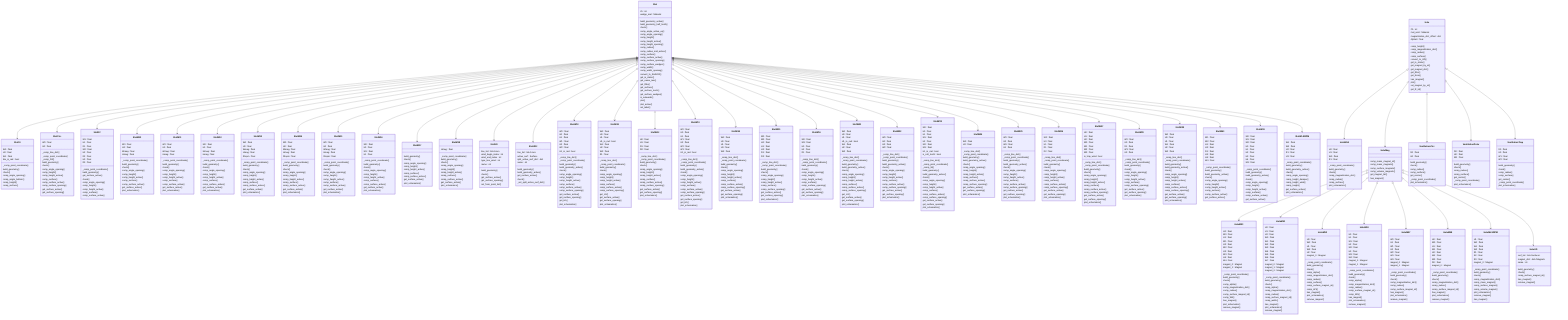 classDiagram
direction TB
class Hole{
	Zh : int
	mat_void : Material
	magnetization_dict_offset : dict
	Alpha0 : float
	comp_height()
	comp_magnetization_dict()
	comp_radius()
	comp_surface()
	convert_to_UD()
	get_is_stator()
	get_magnet_by_id()
	get_magnet_dict()
	get_Rbo()
	get_Rext()
	has_magnet()
	plot()
	set_magnet_by_id()
	get_R_id()
}
class HoleM50{
	H0 : float
	W0 : float
	H1 : float
	W1 : float
	H2 : float
	W2 : float
	H3 : float
	W3 : float
	H4 : float
	W4 : float
	magnet_0 : Magnet
	magnet_1 : Magnet
	_comp_point_coordinate()
	build_geometry()
	check()
	comp_alpha()
	comp_magnetization_dict()
	comp_radius()
	comp_surface_magnet_id()
	comp_W5()
	has_magnet()
	plot_schematics()
	remove_magnet()
}
class HoleM51{
	H0 : float
	H1 : float
	H2 : float
	W0 : float
	W1 : float
	W2 : float
	W3 : float
	W4 : float
	W5 : float
	W6 : float
	W7 : float
	magnet_0 : Magnet
	magnet_1 : Magnet
	magnet_2 : Magnet
	_comp_point_coordinate()
	build_geometry()
	check()
	comp_alpha()
	comp_magnetization_dict()
	comp_radius()
	comp_surface_magnet_id()
	comp_width()
	has_magnet()
	plot_schematics()
	remove_magnet()
}
class HoleM52{
	H0 : float
	W0 : float
	H1 : float
	W3 : float
	H2 : float
	magnet_0 : Magnet
	_comp_point_coordinate()
	build_geometry()
	check()
	comp_alpha()
	comp_magnetization_dict()
	comp_radius()
	comp_surface()
	comp_surface_magnet_id()
	comp_W1()
	has_magnet()
	plot_schematics()
	remove_magnet()
}
class HoleM53{
	H0 : float
	H1 : float
	W1 : float
	H2 : float
	W2 : float
	H3 : float
	W3 : float
	W4 : float
	magnet_0 : Magnet
	magnet_1 : Magnet
	_comp_point_coordinate()
	build_geometry()
	check()
	comp_alpha()
	comp_magnetization_dict()
	comp_radius()
	comp_surface_magnet_id()
	comp_W5()
	has_magnet()
	plot_schematics()
	remove_magnet()
}
class HoleM54{
	H0 : float
	H1 : float
	W0 : float
	R1 : float
	_comp_point_coordinate()
	build_geometry()
	check()
	comp_magnetization_dict()
	comp_radius()
	comp_surface()
	plot_schematics()
}
class HoleM57{
	W0 : float
	H1 : float
	W1 : float
	H2 : float
	W2 : float
	W3 : float
	W4 : float
	magnet_0 : Magnet
	magnet_1 : Magnet
	_comp_point_coordinate()
	build_geometry()
	check()
	comp_magnetization_dict()
	comp_radius()
	comp_surface_magnet_id()
	has_magnet()
	plot_schematics()
	remove_magnet()
}
class HoleM58{
	H0 : float
	W0 : float
	H1 : float
	W1 : float
	H2 : float
	W2 : float
	W3 : float
	R0 : float
	magnet_0 : Magnet
	_comp_point_coordinate()
	build_geometry()
	check()
	comp_magnetization_dict()
	comp_radius()
	comp_surface_magnet_id()
	has_magnet()
	plot_schematics()
	remove_magnet()
}
class HoleMLSRPM{
	H1 : float
	W0 : float
	W1 : float
	W2 : float
	R1 : float
	R2 : float
	R3 : float
	magnet_0 : Magnet
	_comp_point_coordinate()
	build_geometry()
	check()
	comp_magnetization_dict()
	comp_mass_magnet()
	comp_surface_magnet()
	comp_volume_magnet()
	plot_schematics()
	remove_magnet()
	has_magnet()
}
class HoleMag{
	comp_mass_magnet_id()
	comp_mass_magnets()
	comp_surface_magnets()
	comp_volume_magnets()
	get_magnet_list()
	has_magnet()
}
class HoleUD{
	surf_list : list~Surface~
	magnet_dict : dict~Magnet~
	name : str
	build_geometry()
	check()
	comp_surface_magnet_id()
	has_magnet()
	remove_magnet()
}
class Slot{
	Zs : int
	wedge_mat : Material
	build_geometry_active()
	build_geometry_half_tooth()
	check()
	comp_angle_active_eq()
	comp_angle_opening()
	comp_height()
	comp_height_active()
	comp_height_opening()
	comp_radius()
	comp_radius_mid_active()
	comp_surface()
	comp_surface_active()
	comp_surface_opening()
	comp_surface_wedges()
	comp_width()
	comp_width_opening()
	convert_to_SlotUD2()
	get_is_stator()
	get_name_lam()
	get_Rbo()
	get_surface()
	get_surface_tooth()
	get_surface_wedges()
	is_outwards()
	plot()
	plot_active()
	set_label()
}
class Slot19{
	W0 : float
	H0 : float
	W1 : float
	Wx_is_rad : bool
	_comp_point_coordinate()
	build_geometry()
	check()
	comp_angle_opening()
	comp_angle_bottom()
	comp_height()
	comp_surface()
}
class SlotCirc{
	W0 : float
	H0 : float
	_comp_line_dict()
	_comp_point_coordinate()
	_comp_R0()
	build_geometry()
	check()
	comp_angle_opening()
	comp_height()
	comp_height_active()
	comp_surface()
	comp_surface_active()
	comp_surface_opening()
	get_surface_active()
	get_surface_opening()
}
class SlotDC{
	W1 : float
	H1 : float
	D1 : float
	W2 : float
	H2 : float
	D2 : float
	H3 : float
	R3 : float
	_comp_point_coordinate()
	build_geometry()
	get_surface_active()
	check()
	comp_angle_opening()
	comp_height()
	comp_height_active()
	comp_surface()
	comp_surface_active()
}
class SlotM10{
	W0 : float
	H0 : float
	Wmag : float
	Hmag : float
	_comp_point_coordinate()
	build_geometry()
	check()
	comp_angle_opening()
	comp_height()
	comp_height_active()
	comp_surface()
	comp_surface_active()
	get_surface_active()
	plot_schematics()
}
class SlotM11{
	W0 : float
	H0 : float
	Wmag : float
	Hmag : float
	_comp_point_coordinate()
	build_geometry()
	check()
	comp_angle_opening()
	comp_height()
	comp_height_active()
	comp_surface()
	comp_surface_active()
	get_surface_active()
	plot_schematics()
}
class SlotM12{
	W0 : float
	H0 : float
	Wmag : float
	Hmag : float
	_comp_point_coordinate()
	build_geometry()
	check()
	comp_angle_opening()
	comp_height()
	comp_height_active()
	comp_surface()
	comp_surface_active()
	get_surface_active()
	plot_schematics()
}
class SlotM13{
	W0 : float
	H0 : float
	Wmag : float
	Hmag : float
	Rtopm : float
	_comp_point_coordinate()
	build_geometry()
	check()
	comp_angle_opening()
	comp_height()
	comp_height_active()
	comp_surface()
	comp_surface_active()
	get_surface_active()
	plot_schematics()
}
class SlotM14{
	W0 : float
	H0 : float
	Wmag : float
	Hmag : float
	Rtopm : float
	_comp_point_coordinate()
	build_geometry()
	check()
	comp_angle_opening()
	comp_height()
	comp_height_active()
	comp_surface()
	comp_surface_active()
	get_surface_active()
	plot_schematics()
}
class SlotM15{
	W0 : float
	H0 : float
	Wmag : float
	Hmag : float
	Rtopm : float
	_comp_point_coordinate()
	build_geometry()
	check()
	comp_angle_opening()
	comp_height()
	comp_height_active()
	comp_surface()
	comp_surface_active()
	get_surface_active()
	plot_schematics()
}
class SlotM16{
	W0 : float
	H0 : float
	W1 : float
	H1 : float
	_comp_point_coordinate()
	build_geometry()
	check()
	comp_angle_opening()
	comp_height()
	comp_height_active()
	comp_surface()
	comp_surface_active()
	get_surface_active()
	plot_schematics()
}
class SlotM17{
	build_geometry()
	check()
	comp_angle_opening()
	comp_height()
	comp_height_active()
	comp_surface()
	comp_surface_active()
	get_surface_active()
	plot_schematics()
}
class SlotM18{
	Hmag : float
	_comp_point_coordinate()
	build_geometry()
	check()
	comp_angle_opening()
	comp_height()
	comp_height_active()
	comp_surface()
	comp_surface_active()
	get_surface_active()
	plot_schematics()
}
class SlotUD{
	line_list : list~Line~
	wind_begin_index : int
	wind_end_index : int
	type_line_wind : int
	name : str
	build_geometry()
	check()
	get_surface_active()
	get_surface_opening()
	set_from_point_list()
}
class SlotUD2{
	line_list : list~Line~
	active_surf : Surface
	split_active_surf_dict : dict
	name : str
	build_geometry()
	build_geometry_active()
	get_surface_active()
	check()
	_set_split_active_surf_dict()
}
class SlotW10{
	W0 : float
	H0 : float
	H1 : float
	W1 : float
	H2 : float
	W2 : float
	H1_is_rad : bool
	_comp_line_dict()
	_comp_point_coordinate()
	build_geometry()
	build_geometry_active()
	check()
	comp_angle_opening()
	comp_height()
	comp_height_active()
	comp_surface()
	comp_surface_active()
	comp_surface_opening()
	get_surface_active()
	get_surface_opening()
	get_H1()
	plot_schematics()
}
class SlotW11{
	W0 : float
	H0 : float
	H1 : float
	H1_is_rad : bool
	W1 : float
	H2 : float
	W2 : float
	R1 : float
	_comp_line_dict()
	_comp_point_coordinate()
	build_geometry()
	check()
	comp_angle_opening()
	comp_height()
	comp_height_active()
	comp_surface()
	comp_surface_active()
	comp_surface_opening()
	get_H1()
	get_surface_active()
	get_surface_opening()
	plot_schematics()
}
class SlotW12{
	H0 : float
	H1 : float
	R1 : float
	R2 : float
	_comp_line_dict()
	_comp_point_coordinate()
	build_geometry()
	check()
	comp_angle_opening()
	comp_height()
	comp_height_active()
	comp_surface()
	comp_surface_active()
	comp_surface_opening()
	get_surface_active()
	get_surface_opening()
	plot_schematics()
}
class SlotW13{
	W0 : float
	H0 : float
	H1 : float
	W1 : float
	H2 : float
	W2 : float
	W3 : float
	H1_is_rad : bool
	_comp_line_dict()
	_comp_point_coordinate()
	build_geometry()
	build_geometry_active()
	check()
	comp_angle_opening()
	comp_height()
	comp_height_active()
	comp_surface()
	comp_surface_active()
	comp_surface_opening()
	get_surface_active()
	get_surface_opening()
	get_H1()
	plot_schematics()
}
class SlotW14{
	W0 : float
	H0 : float
	H1 : float
	H3 : float
	W3 : float
	_comp_line_dict()
	_comp_point_coordinate()
	build_geometry()
	check()
	comp_angle_opening()
	comp_height()
	comp_height_active()
	comp_surface()
	comp_surface_active()
	comp_surface_opening()
	get_surface_active()
	get_surface_opening()
	plot_schematics()
}
class SlotW15{
	W0 : float
	W3 : float
	H0 : float
	H1 : float
	H2 : float
	R1 : float
	R2 : float
	_comp_line_dict()
	_comp_point_coordinate()
	build_geometry()
	check()
	comp_angle_opening()
	comp_height()
	comp_height_active()
	comp_surface()
	comp_surface_opening()
	get_surface_active()
	get_surface_opening()
	plot_schematics()
}
class SlotW16{
	W0 : float
	W3 : float
	H0 : float
	H2 : float
	R1 : float
	_comp_line_dict()
	_comp_point_coordinate()
	build_geometry()
	check()
	comp_angle_opening()
	comp_height()
	comp_height_active()
	comp_surface()
	comp_surface_opening()
	get_surface_active()
	get_surface_opening()
	plot_schematics()
}
class SlotW21{
	W0 : float
	H0 : float
	H1 : float
	H1_is_rad : bool
	W1 : float
	H2 : float
	W2 : float
	_comp_line_dict()
	_comp_point_coordinate()
	build_geometry()
	build_geometry_active()
	check()
	comp_angle_opening()
	comp_height()
	comp_height_active()
	comp_surface()
	comp_surface_active()
	comp_surface_opening()
	get_H1()
	get_surface_active()
	get_surface_opening()
	plot_schematics()
}
class SlotW22{
	W0 : float
	H0 : float
	H2 : float
	W2 : float
	_comp_line_dict()
	_comp_point_coordinate()
	build_geometry()
	build_geometry_active()
	check()
	comp_angle_opening()
	comp_height()
	comp_height_active()
	comp_surface()
	comp_surface_active()
	comp_surface_opening()
	get_surface_active()
	get_surface_opening()
	plot_schematics()
}
class SlotW23{
	W0 : float
	H0 : float
	H1 : float
	W1 : float
	H2 : float
	W2 : float
	W3 : float
	H1_is_rad : bool
	is_cstt_tooth : bool
	_comp_line_dict()
	_comp_point_coordinate()
	_comp_W()
	build_geometry()
	build_geometry_active()
	check()
	comp_angle_opening()
	comp_height()
	comp_height_active()
	comp_surface()
	comp_surface_active()
	comp_surface_opening()
	get_surface_active()
	get_surface_opening()
	plot_schematics()
}
class SlotW24{
	W3 : float
	H2 : float
	_comp_line_dict()
	_comp_point_coordinate()
	build_geometry()
	build_geometry_active()
	check()
	comp_angle_opening()
	comp_height()
	comp_height_active()
	comp_surface()
	comp_surface_active()
	comp_surface_opening()
	get_surface_active()
	get_surface_opening()
	plot_schematics()
}
class SlotW25{
	W3 : float
	H2 : float
	W4 : float
	H1 : float
	_comp_line_dict()
	_comp_point_coordinate()
	build_geometry()
	build_geometry_active()
	check()
	comp_angle_opening()
	comp_height()
	comp_height_active()
	comp_surface()
	comp_surface_active()
	comp_surface_opening()
	get_surface_active()
	get_surface_opening()
	plot_schematics()
}
class SlotW26{
	W0 : float
	H0 : float
	H1 : float
	R1 : float
	R2 : float
	_comp_line_dict()
	_comp_point_coordinate()
	build_geometry()
	check()
	comp_angle_opening()
	comp_height()
	comp_height_active()
	comp_surface()
	comp_surface_active()
	comp_surface_opening()
	get_surface_active()
	get_surface_opening()
	plot_schematics()
}
class SlotW27{
	H0 : float
	H1 : float
	H2 : float
	W0 : float
	W1 : float
	W2 : float
	W3 : float
	is_trap_wind : bool
	_comp_line_dict()
	_comp_point_coordinate()
	build_geometry()
	check()
	comp_angle_opening()
	comp_height()
	comp_height_active()
	comp_surface()
	comp_surface_active()
	comp_surface_opening()
	get_surface_active()
	get_surface_opening()
	plot_schematics()
}
class SlotW28{
	W0 : float
	H0 : float
	R1 : float
	W3 : float
	H3 : float
	_comp_line_dict()
	_comp_point_coordinate()
	build_geometry()
	check()
	comp_angle_opening()
	comp_height()
	comp_height_active()
	comp_surface()
	comp_surface_opening()
	get_surface_active()
	get_surface_opening()
	plot_schematics()
}
class SlotW29{
	W0 : float
	H0 : float
	H1 : float
	W1 : float
	H2 : float
	W2 : float
	_comp_line_dict()
	_comp_point_coordinate()
	build_geometry()
	build_geometry_active()
	check()
	comp_angle_opening()
	comp_height()
	comp_height_active()
	comp_surface()
	comp_surface_active()
	comp_surface_opening()
	get_surface_active()
	get_surface_opening()
	plot_schematics()
}
class SlotW60{
	W1 : float
	W2 : float
	H1 : float
	H2 : float
	R1 : float
	H3 : float
	H4 : float
	W3 : float
	_comp_point_coordinate()
	build_geometry()
	build_geometry_active()
	check()
	comp_angle_opening()
	comp_height()
	comp_height_active()
	comp_surface()
	comp_surface_active()
	get_surface_active()
}
class SlotW61{
	W0 : float
	W1 : float
	W2 : float
	H0 : float
	H1 : float
	H2 : float
	H3 : float
	H4 : float
	W3 : float
	_comp_point_coordinate()
	build_geometry()
	build_geometry_active()
	check()
	comp_angle_opening()
	comp_height()
	comp_height_active()
	comp_surface()
	comp_surface_active()
	get_surface_active()
}
class SlotWLSRPM{
	W1 : float
	W3 : float
	H2 : float
	R1 : float
	H3 : float
	_comp_point_coordinate()
	build_geometry()
	build_geometry_active()
	check()
	comp_angle_opening()
	comp_height_damper()
	comp_height_wind()
	comp_height()
	get_surface_active()
	plot_schematics()
}
class VentilationCirc{
	D0 : float
	H0 : float
	build_geometry()
	check()
	comp_radius()
	comp_surface()
	get_center()
	_comp_point_coordinate()
	plot_schematics()
}
class VentilationPolar{
	D0 : float
	H0 : float
	W1 : float
	build_geometry()
	check()
	comp_radius()
	comp_surface()
	get_center()
	_comp_point_coordinate()
	plot_schematics()
}
class VentilationTrap{
	D0 : float
	H0 : float
	W1 : float
	W2 : float
	build_geometry()
	check()
	comp_radius()
	comp_surface()
	get_center()
	_comp_point_coordinate()
	plot_schematics()
}
Hole  <|--> HoleM54
Hole  <|--> HoleMag
Hole  <|--> VentilationCirc
Hole  <|--> VentilationPolar
Hole  <|--> VentilationTrap
HoleMag  <|--> HoleM50
HoleMag  <|--> HoleM51
HoleMag  <|--> HoleM52
HoleMag  <|--> HoleM53
HoleMag  <|--> HoleM57
HoleMag  <|--> HoleM58
HoleMag  <|--> HoleMLSRPM
HoleMag  <|--> HoleUD
Slot  <|--> Slot19
Slot  <|--> SlotCirc
Slot  <|--> SlotDC
Slot  <|--> SlotM10
Slot  <|--> SlotM11
Slot  <|--> SlotM12
Slot  <|--> SlotM13
Slot  <|--> SlotM14
Slot  <|--> SlotM15
Slot  <|--> SlotM16
Slot  <|--> SlotM17
Slot  <|--> SlotM18
Slot  <|--> SlotUD
Slot  <|--> SlotUD2
Slot  <|--> SlotW10
Slot  <|--> SlotW11
Slot  <|--> SlotW12
Slot  <|--> SlotW13
Slot  <|--> SlotW14
Slot  <|--> SlotW15
Slot  <|--> SlotW16
Slot  <|--> SlotW21
Slot  <|--> SlotW22
Slot  <|--> SlotW23
Slot  <|--> SlotW24
Slot  <|--> SlotW25
Slot  <|--> SlotW26
Slot  <|--> SlotW27
Slot  <|--> SlotW28
Slot  <|--> SlotW29
Slot  <|--> SlotW60
Slot  <|--> SlotW61
Slot  <|--> SlotWLSRPM